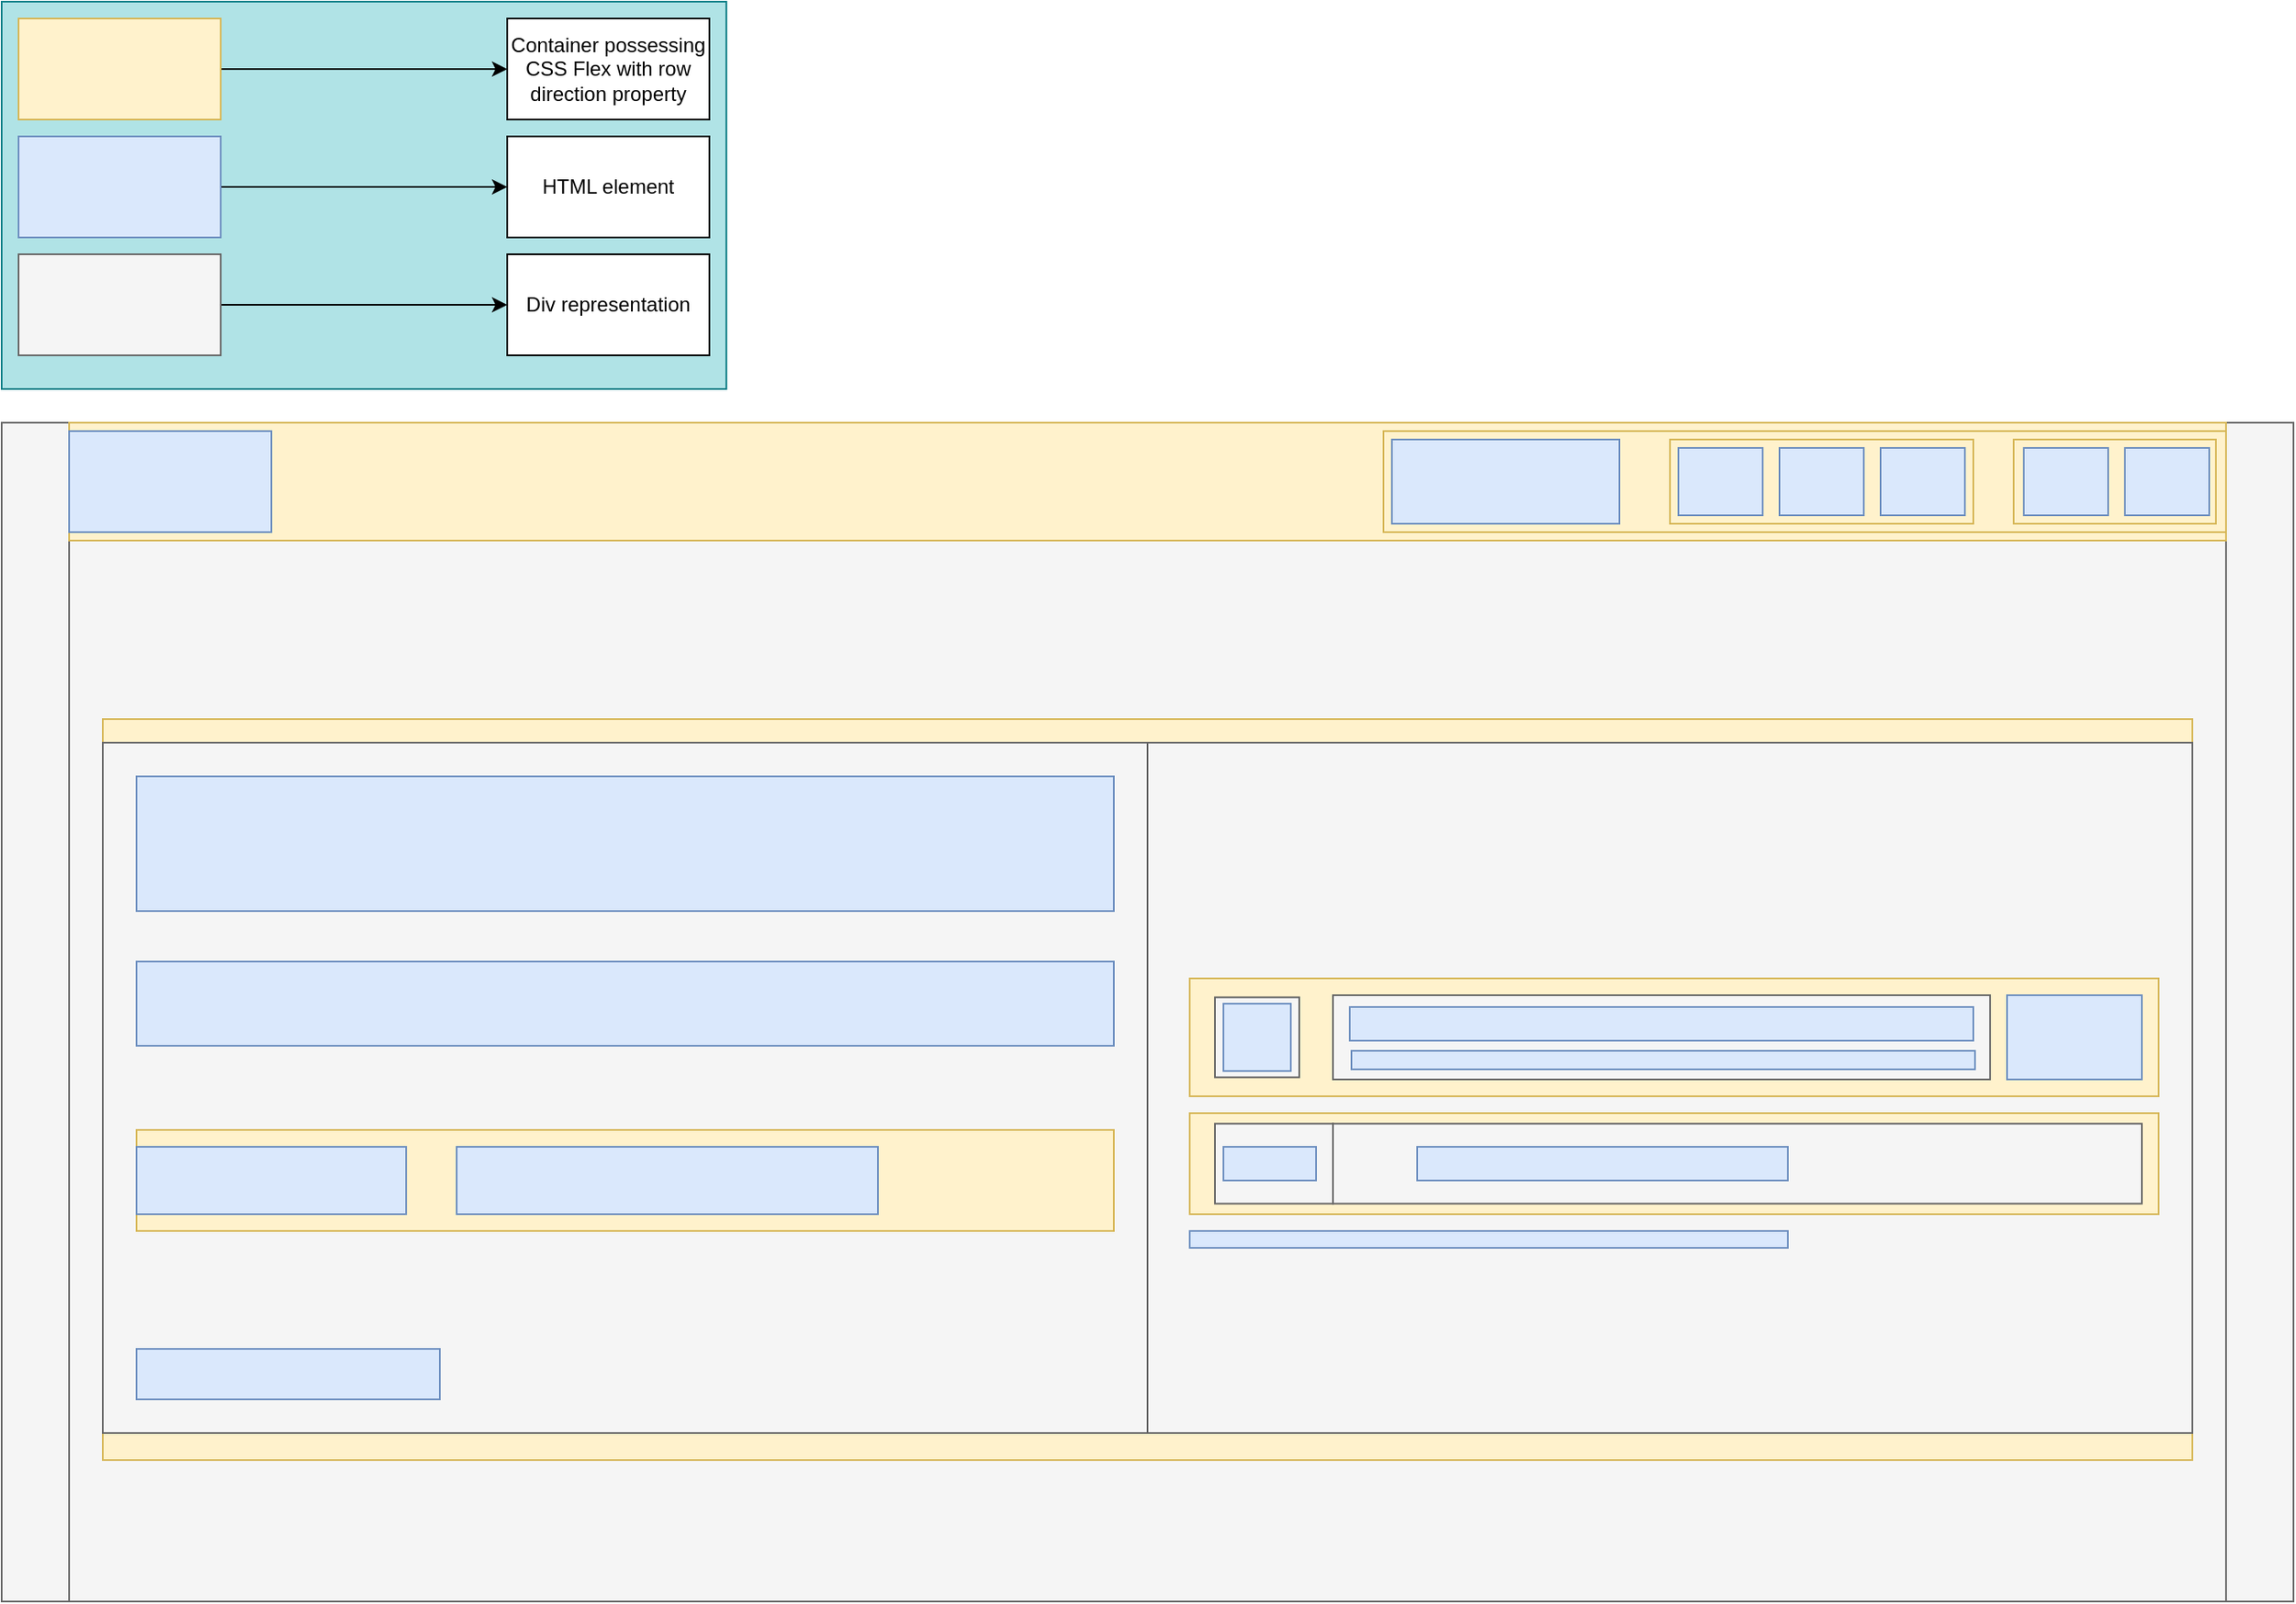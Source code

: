 <mxfile version="14.9.8" type="device"><diagram id="PNOHWr_j63cXlG-tnoD_" name="Page-1"><mxGraphModel dx="2380" dy="2524" grid="1" gridSize="10" guides="1" tooltips="1" connect="1" arrows="1" fold="1" page="1" pageScale="1" pageWidth="850" pageHeight="1100" math="0" shadow="0"><root><mxCell id="0"/><mxCell id="1" parent="0"/><mxCell id="geKYilLu7YwIOlSEDnPx-1" value="" style="rounded=0;whiteSpace=wrap;html=1;fillColor=#f5f5f5;strokeColor=#666666;fontColor=#333333;" vertex="1" parent="1"><mxGeometry x="50" y="170" width="1360" height="700" as="geometry"/></mxCell><mxCell id="geKYilLu7YwIOlSEDnPx-17" value="" style="rounded=0;whiteSpace=wrap;html=1;fillColor=#f5f5f5;strokeColor=#666666;fontColor=#333333;" vertex="1" parent="1"><mxGeometry x="90" y="170" width="1280" height="700" as="geometry"/></mxCell><mxCell id="geKYilLu7YwIOlSEDnPx-2" value="" style="rounded=0;whiteSpace=wrap;html=1;fillColor=#fff2cc;strokeColor=#d6b656;" vertex="1" parent="1"><mxGeometry x="90" y="170" width="1280" height="70" as="geometry"/></mxCell><mxCell id="geKYilLu7YwIOlSEDnPx-3" value="" style="rounded=0;whiteSpace=wrap;html=1;fillColor=#dae8fc;strokeColor=#6c8ebf;" vertex="1" parent="1"><mxGeometry x="90" y="175" width="120" height="60" as="geometry"/></mxCell><mxCell id="geKYilLu7YwIOlSEDnPx-4" value="" style="rounded=0;whiteSpace=wrap;html=1;fillColor=#fff2cc;strokeColor=#d6b656;" vertex="1" parent="1"><mxGeometry x="870" y="175" width="500" height="60" as="geometry"/></mxCell><mxCell id="geKYilLu7YwIOlSEDnPx-5" value="" style="rounded=0;whiteSpace=wrap;html=1;fillColor=#dae8fc;strokeColor=#6c8ebf;" vertex="1" parent="1"><mxGeometry x="875" y="180" width="135" height="50" as="geometry"/></mxCell><mxCell id="geKYilLu7YwIOlSEDnPx-6" value="" style="rounded=0;whiteSpace=wrap;html=1;fillColor=#fff2cc;strokeColor=#d6b656;" vertex="1" parent="1"><mxGeometry x="1040" y="180" width="180" height="50" as="geometry"/></mxCell><mxCell id="geKYilLu7YwIOlSEDnPx-7" value="" style="rounded=0;whiteSpace=wrap;html=1;fillColor=#fff2cc;strokeColor=#d6b656;" vertex="1" parent="1"><mxGeometry x="1244" y="180" width="120" height="50" as="geometry"/></mxCell><mxCell id="geKYilLu7YwIOlSEDnPx-9" value="" style="rounded=0;whiteSpace=wrap;html=1;fillColor=#dae8fc;strokeColor=#6c8ebf;" vertex="1" parent="1"><mxGeometry x="1250" y="185" width="50" height="40" as="geometry"/></mxCell><mxCell id="geKYilLu7YwIOlSEDnPx-10" value="" style="rounded=0;whiteSpace=wrap;html=1;fillColor=#dae8fc;strokeColor=#6c8ebf;" vertex="1" parent="1"><mxGeometry x="1310" y="185" width="50" height="40" as="geometry"/></mxCell><mxCell id="geKYilLu7YwIOlSEDnPx-11" value="" style="rounded=0;whiteSpace=wrap;html=1;fillColor=#dae8fc;strokeColor=#6c8ebf;" vertex="1" parent="1"><mxGeometry x="1045" y="185" width="50" height="40" as="geometry"/></mxCell><mxCell id="geKYilLu7YwIOlSEDnPx-12" value="" style="rounded=0;whiteSpace=wrap;html=1;fillColor=#dae8fc;strokeColor=#6c8ebf;" vertex="1" parent="1"><mxGeometry x="1105" y="185" width="50" height="40" as="geometry"/></mxCell><mxCell id="geKYilLu7YwIOlSEDnPx-13" value="" style="rounded=0;whiteSpace=wrap;html=1;fillColor=#dae8fc;strokeColor=#6c8ebf;" vertex="1" parent="1"><mxGeometry x="1165" y="185" width="50" height="40" as="geometry"/></mxCell><mxCell id="geKYilLu7YwIOlSEDnPx-18" value="" style="rounded=0;whiteSpace=wrap;html=1;fillColor=#fff2cc;strokeColor=#d6b656;" vertex="1" parent="1"><mxGeometry x="110" y="346" width="1240" height="440" as="geometry"/></mxCell><mxCell id="geKYilLu7YwIOlSEDnPx-19" value="" style="rounded=0;whiteSpace=wrap;html=1;fillColor=#f5f5f5;strokeColor=#666666;fontColor=#333333;" vertex="1" parent="1"><mxGeometry x="110" y="360" width="620" height="410" as="geometry"/></mxCell><mxCell id="geKYilLu7YwIOlSEDnPx-20" value="" style="rounded=0;whiteSpace=wrap;html=1;fillColor=#f5f5f5;strokeColor=#666666;fontColor=#333333;" vertex="1" parent="1"><mxGeometry x="730" y="360" width="620" height="410" as="geometry"/></mxCell><mxCell id="geKYilLu7YwIOlSEDnPx-21" value="" style="rounded=0;whiteSpace=wrap;html=1;fillColor=#dae8fc;strokeColor=#6c8ebf;" vertex="1" parent="1"><mxGeometry x="130" y="380" width="580" height="80" as="geometry"/></mxCell><mxCell id="geKYilLu7YwIOlSEDnPx-22" value="" style="rounded=0;whiteSpace=wrap;html=1;fillColor=#dae8fc;strokeColor=#6c8ebf;" vertex="1" parent="1"><mxGeometry x="130" y="490" width="580" height="50" as="geometry"/></mxCell><mxCell id="geKYilLu7YwIOlSEDnPx-23" value="" style="rounded=0;whiteSpace=wrap;html=1;fillColor=#fff2cc;strokeColor=#d6b656;" vertex="1" parent="1"><mxGeometry x="130" y="590" width="580" height="60" as="geometry"/></mxCell><mxCell id="geKYilLu7YwIOlSEDnPx-24" value="" style="rounded=0;whiteSpace=wrap;html=1;fillColor=#dae8fc;strokeColor=#6c8ebf;" vertex="1" parent="1"><mxGeometry x="130" y="720" width="180" height="30" as="geometry"/></mxCell><mxCell id="geKYilLu7YwIOlSEDnPx-27" value="" style="rounded=0;whiteSpace=wrap;html=1;fillColor=#dae8fc;strokeColor=#6c8ebf;" vertex="1" parent="1"><mxGeometry x="130" y="600" width="160" height="40" as="geometry"/></mxCell><mxCell id="geKYilLu7YwIOlSEDnPx-28" value="" style="rounded=0;whiteSpace=wrap;html=1;fillColor=#dae8fc;strokeColor=#6c8ebf;" vertex="1" parent="1"><mxGeometry x="320" y="600" width="250" height="40" as="geometry"/></mxCell><mxCell id="geKYilLu7YwIOlSEDnPx-29" value="" style="rounded=0;whiteSpace=wrap;html=1;fillColor=#fff2cc;strokeColor=#d6b656;" vertex="1" parent="1"><mxGeometry x="755" y="500" width="575" height="70" as="geometry"/></mxCell><mxCell id="geKYilLu7YwIOlSEDnPx-30" value="" style="rounded=0;whiteSpace=wrap;html=1;fillColor=#fff2cc;strokeColor=#d6b656;" vertex="1" parent="1"><mxGeometry x="755" y="580" width="575" height="60" as="geometry"/></mxCell><mxCell id="geKYilLu7YwIOlSEDnPx-31" value="" style="rounded=0;whiteSpace=wrap;html=1;fillColor=#dae8fc;strokeColor=#6c8ebf;" vertex="1" parent="1"><mxGeometry x="755" y="650" width="355" height="10" as="geometry"/></mxCell><mxCell id="geKYilLu7YwIOlSEDnPx-37" value="" style="rounded=0;whiteSpace=wrap;html=1;fillColor=#b0e3e6;strokeColor=#0e8088;" vertex="1" parent="1"><mxGeometry x="50" y="-80" width="430" height="230" as="geometry"/></mxCell><mxCell id="geKYilLu7YwIOlSEDnPx-40" style="edgeStyle=orthogonalEdgeStyle;rounded=0;orthogonalLoop=1;jettySize=auto;html=1;" edge="1" parent="1" source="geKYilLu7YwIOlSEDnPx-38" target="geKYilLu7YwIOlSEDnPx-39"><mxGeometry relative="1" as="geometry"/></mxCell><mxCell id="geKYilLu7YwIOlSEDnPx-38" value="" style="rounded=0;whiteSpace=wrap;html=1;fillColor=#fff2cc;strokeColor=#d6b656;" vertex="1" parent="1"><mxGeometry x="60" y="-70" width="120" height="60" as="geometry"/></mxCell><mxCell id="geKYilLu7YwIOlSEDnPx-39" value="Container possessing CSS Flex with row direction property" style="rounded=0;whiteSpace=wrap;html=1;" vertex="1" parent="1"><mxGeometry x="350" y="-70" width="120" height="60" as="geometry"/></mxCell><mxCell id="geKYilLu7YwIOlSEDnPx-44" style="edgeStyle=orthogonalEdgeStyle;rounded=0;orthogonalLoop=1;jettySize=auto;html=1;entryX=0;entryY=0.5;entryDx=0;entryDy=0;" edge="1" parent="1" source="geKYilLu7YwIOlSEDnPx-42" target="geKYilLu7YwIOlSEDnPx-43"><mxGeometry relative="1" as="geometry"/></mxCell><mxCell id="geKYilLu7YwIOlSEDnPx-42" value="" style="rounded=0;whiteSpace=wrap;html=1;fillColor=#dae8fc;strokeColor=#6c8ebf;" vertex="1" parent="1"><mxGeometry x="60" width="120" height="60" as="geometry"/></mxCell><mxCell id="geKYilLu7YwIOlSEDnPx-43" value="HTML element" style="rounded=0;whiteSpace=wrap;html=1;" vertex="1" parent="1"><mxGeometry x="350" width="120" height="60" as="geometry"/></mxCell><mxCell id="geKYilLu7YwIOlSEDnPx-45" value="" style="rounded=0;whiteSpace=wrap;html=1;fillColor=#f5f5f5;strokeColor=#666666;fontColor=#333333;" vertex="1" parent="1"><mxGeometry x="770" y="511.25" width="50" height="47.5" as="geometry"/></mxCell><mxCell id="geKYilLu7YwIOlSEDnPx-46" value="" style="rounded=0;whiteSpace=wrap;html=1;fillColor=#f5f5f5;strokeColor=#666666;fontColor=#333333;" vertex="1" parent="1"><mxGeometry x="840" y="510" width="390" height="50" as="geometry"/></mxCell><mxCell id="geKYilLu7YwIOlSEDnPx-47" value="" style="rounded=0;whiteSpace=wrap;html=1;fillColor=#dae8fc;strokeColor=#6c8ebf;" vertex="1" parent="1"><mxGeometry x="1240" y="510" width="80" height="50" as="geometry"/></mxCell><mxCell id="geKYilLu7YwIOlSEDnPx-48" value="" style="rounded=0;whiteSpace=wrap;html=1;fillColor=#dae8fc;strokeColor=#6c8ebf;" vertex="1" parent="1"><mxGeometry x="850" y="517" width="370" height="20" as="geometry"/></mxCell><mxCell id="geKYilLu7YwIOlSEDnPx-49" value="" style="rounded=0;whiteSpace=wrap;html=1;fillColor=#dae8fc;strokeColor=#6c8ebf;" vertex="1" parent="1"><mxGeometry x="851" y="543" width="370" height="11" as="geometry"/></mxCell><mxCell id="geKYilLu7YwIOlSEDnPx-50" value="" style="rounded=0;whiteSpace=wrap;html=1;fillColor=#f5f5f5;strokeColor=#666666;fontColor=#333333;" vertex="1" parent="1"><mxGeometry x="770" y="586.25" width="70" height="47.5" as="geometry"/></mxCell><mxCell id="geKYilLu7YwIOlSEDnPx-51" value="" style="rounded=0;whiteSpace=wrap;html=1;fillColor=#dae8fc;strokeColor=#6c8ebf;" vertex="1" parent="1"><mxGeometry x="775" y="515" width="40" height="40" as="geometry"/></mxCell><mxCell id="geKYilLu7YwIOlSEDnPx-53" value="" style="rounded=0;whiteSpace=wrap;html=1;fillColor=#f5f5f5;strokeColor=#666666;fontColor=#333333;" vertex="1" parent="1"><mxGeometry x="840" y="586.25" width="480" height="47.5" as="geometry"/></mxCell><mxCell id="geKYilLu7YwIOlSEDnPx-54" value="" style="rounded=0;whiteSpace=wrap;html=1;fillColor=#dae8fc;strokeColor=#6c8ebf;" vertex="1" parent="1"><mxGeometry x="775" y="600" width="55" height="20" as="geometry"/></mxCell><mxCell id="geKYilLu7YwIOlSEDnPx-56" value="" style="rounded=0;whiteSpace=wrap;html=1;fillColor=#dae8fc;strokeColor=#6c8ebf;" vertex="1" parent="1"><mxGeometry x="890" y="600" width="220" height="20" as="geometry"/></mxCell><mxCell id="geKYilLu7YwIOlSEDnPx-60" style="edgeStyle=orthogonalEdgeStyle;rounded=0;orthogonalLoop=1;jettySize=auto;html=1;entryX=0;entryY=0.5;entryDx=0;entryDy=0;" edge="1" parent="1" source="geKYilLu7YwIOlSEDnPx-58" target="geKYilLu7YwIOlSEDnPx-59"><mxGeometry relative="1" as="geometry"/></mxCell><mxCell id="geKYilLu7YwIOlSEDnPx-58" value="" style="rounded=0;whiteSpace=wrap;html=1;fillColor=#f5f5f5;strokeColor=#666666;fontColor=#333333;" vertex="1" parent="1"><mxGeometry x="60" y="70" width="120" height="60" as="geometry"/></mxCell><mxCell id="geKYilLu7YwIOlSEDnPx-59" value="Div representation" style="rounded=0;whiteSpace=wrap;html=1;" vertex="1" parent="1"><mxGeometry x="350" y="70" width="120" height="60" as="geometry"/></mxCell></root></mxGraphModel></diagram></mxfile>